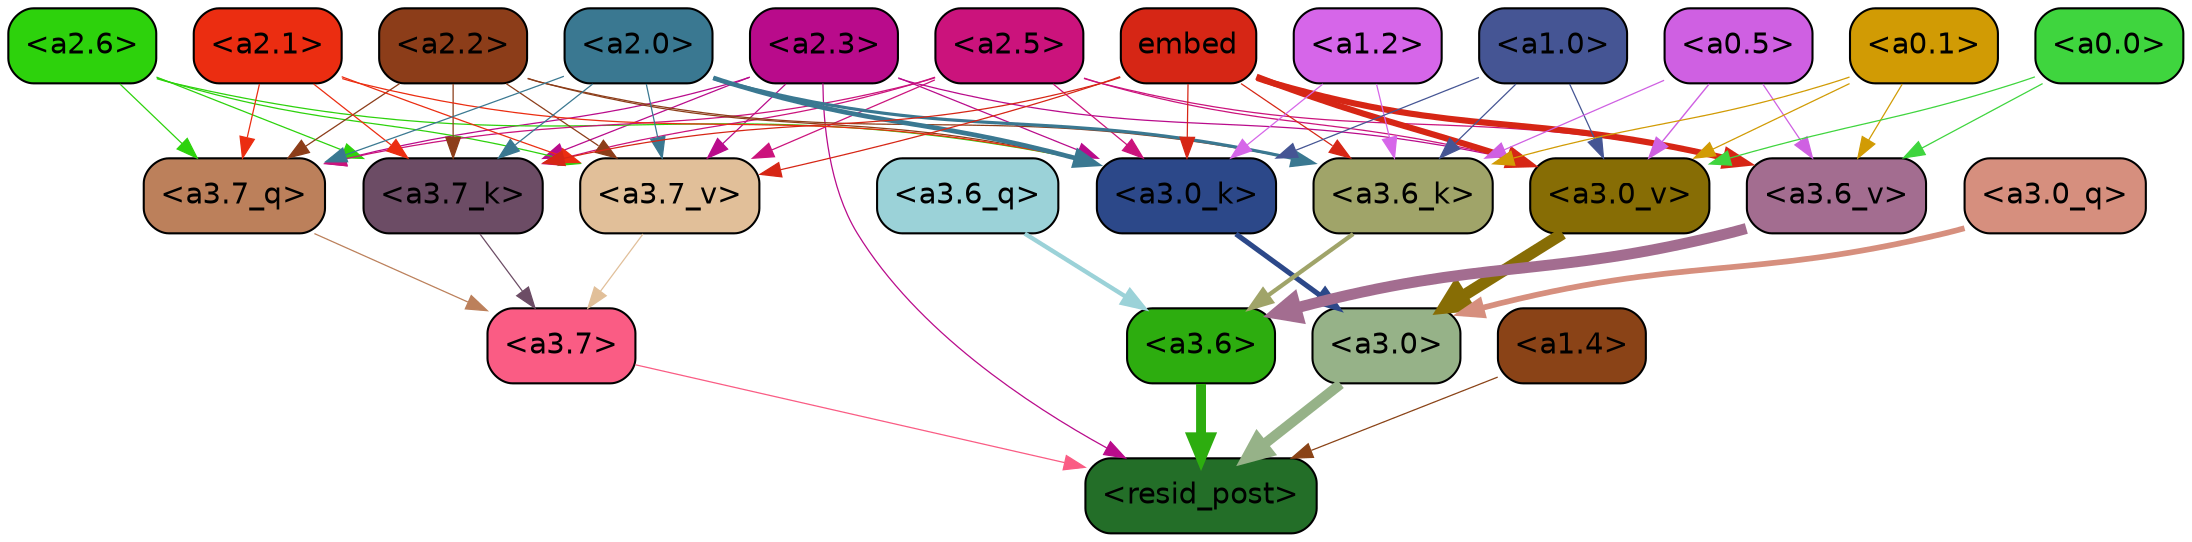 strict digraph "" {
	graph [bgcolor=transparent,
		layout=dot,
		overlap=false,
		splines=true
	];
	"<a3.7>"	[color=black,
		fillcolor="#fa5c84",
		fontname=Helvetica,
		shape=box,
		style="filled, rounded"];
	"<resid_post>"	[color=black,
		fillcolor="#236e28",
		fontname=Helvetica,
		shape=box,
		style="filled, rounded"];
	"<a3.7>" -> "<resid_post>"	[color="#fa5c84",
		penwidth=0.6];
	"<a3.6>"	[color=black,
		fillcolor="#2dad0f",
		fontname=Helvetica,
		shape=box,
		style="filled, rounded"];
	"<a3.6>" -> "<resid_post>"	[color="#2dad0f",
		penwidth=4.753257989883423];
	"<a3.0>"	[color=black,
		fillcolor="#96b288",
		fontname=Helvetica,
		shape=box,
		style="filled, rounded"];
	"<a3.0>" -> "<resid_post>"	[color="#96b288",
		penwidth=4.90053927898407];
	"<a2.3>"	[color=black,
		fillcolor="#b90b8b",
		fontname=Helvetica,
		shape=box,
		style="filled, rounded"];
	"<a2.3>" -> "<resid_post>"	[color="#b90b8b",
		penwidth=0.6];
	"<a3.7_q>"	[color=black,
		fillcolor="#bc805b",
		fontname=Helvetica,
		shape=box,
		style="filled, rounded"];
	"<a2.3>" -> "<a3.7_q>"	[color="#b90b8b",
		penwidth=0.6];
	"<a3.7_k>"	[color=black,
		fillcolor="#6c4c65",
		fontname=Helvetica,
		shape=box,
		style="filled, rounded"];
	"<a2.3>" -> "<a3.7_k>"	[color="#b90b8b",
		penwidth=0.6];
	"<a3.0_k>"	[color=black,
		fillcolor="#2c4889",
		fontname=Helvetica,
		shape=box,
		style="filled, rounded"];
	"<a2.3>" -> "<a3.0_k>"	[color="#b90b8b",
		penwidth=0.6];
	"<a3.7_v>"	[color=black,
		fillcolor="#e1bf99",
		fontname=Helvetica,
		shape=box,
		style="filled, rounded"];
	"<a2.3>" -> "<a3.7_v>"	[color="#b90b8b",
		penwidth=0.6];
	"<a3.0_v>"	[color=black,
		fillcolor="#876d05",
		fontname=Helvetica,
		shape=box,
		style="filled, rounded"];
	"<a2.3>" -> "<a3.0_v>"	[color="#b90b8b",
		penwidth=0.6];
	"<a1.4>"	[color=black,
		fillcolor="#8a4317",
		fontname=Helvetica,
		shape=box,
		style="filled, rounded"];
	"<a1.4>" -> "<resid_post>"	[color="#8a4317",
		penwidth=0.6];
	"<a3.7_q>" -> "<a3.7>"	[color="#bc805b",
		penwidth=0.6];
	"<a3.6_q>"	[color=black,
		fillcolor="#9bd2d8",
		fontname=Helvetica,
		shape=box,
		style="filled, rounded"];
	"<a3.6_q>" -> "<a3.6>"	[color="#9bd2d8",
		penwidth=2.091020345687866];
	"<a3.0_q>"	[color=black,
		fillcolor="#d68f7e",
		fontname=Helvetica,
		shape=box,
		style="filled, rounded"];
	"<a3.0_q>" -> "<a3.0>"	[color="#d68f7e",
		penwidth=2.7421876192092896];
	"<a3.7_k>" -> "<a3.7>"	[color="#6c4c65",
		penwidth=0.6];
	"<a3.6_k>"	[color=black,
		fillcolor="#a0a469",
		fontname=Helvetica,
		shape=box,
		style="filled, rounded"];
	"<a3.6_k>" -> "<a3.6>"	[color="#a0a469",
		penwidth=2.048597991466522];
	"<a3.0_k>" -> "<a3.0>"	[color="#2c4889",
		penwidth=2.476402521133423];
	"<a3.7_v>" -> "<a3.7>"	[color="#e1bf99",
		penwidth=0.6];
	"<a3.6_v>"	[color=black,
		fillcolor="#a36d90",
		fontname=Helvetica,
		shape=box,
		style="filled, rounded"];
	"<a3.6_v>" -> "<a3.6>"	[color="#a36d90",
		penwidth=5.2550448179244995];
	"<a3.0_v>" -> "<a3.0>"	[color="#876d05",
		penwidth=5.652270674705505];
	"<a2.6>"	[color=black,
		fillcolor="#2dd20c",
		fontname=Helvetica,
		shape=box,
		style="filled, rounded"];
	"<a2.6>" -> "<a3.7_q>"	[color="#2dd20c",
		penwidth=0.6];
	"<a2.6>" -> "<a3.7_k>"	[color="#2dd20c",
		penwidth=0.6];
	"<a2.6>" -> "<a3.0_k>"	[color="#2dd20c",
		penwidth=0.6];
	"<a2.6>" -> "<a3.7_v>"	[color="#2dd20c",
		penwidth=0.6];
	"<a2.5>"	[color=black,
		fillcolor="#cb137c",
		fontname=Helvetica,
		shape=box,
		style="filled, rounded"];
	"<a2.5>" -> "<a3.7_q>"	[color="#cb137c",
		penwidth=0.6];
	"<a2.5>" -> "<a3.7_k>"	[color="#cb137c",
		penwidth=0.6];
	"<a2.5>" -> "<a3.0_k>"	[color="#cb137c",
		penwidth=0.6];
	"<a2.5>" -> "<a3.7_v>"	[color="#cb137c",
		penwidth=0.6];
	"<a2.5>" -> "<a3.6_v>"	[color="#cb137c",
		penwidth=0.6];
	"<a2.5>" -> "<a3.0_v>"	[color="#cb137c",
		penwidth=0.6];
	"<a2.2>"	[color=black,
		fillcolor="#8c3d19",
		fontname=Helvetica,
		shape=box,
		style="filled, rounded"];
	"<a2.2>" -> "<a3.7_q>"	[color="#8c3d19",
		penwidth=0.6];
	"<a2.2>" -> "<a3.7_k>"	[color="#8c3d19",
		penwidth=0.6];
	"<a2.2>" -> "<a3.6_k>"	[color="#8c3d19",
		penwidth=0.6];
	"<a2.2>" -> "<a3.0_k>"	[color="#8c3d19",
		penwidth=0.6];
	"<a2.2>" -> "<a3.7_v>"	[color="#8c3d19",
		penwidth=0.6];
	"<a2.1>"	[color=black,
		fillcolor="#eb2d11",
		fontname=Helvetica,
		shape=box,
		style="filled, rounded"];
	"<a2.1>" -> "<a3.7_q>"	[color="#eb2d11",
		penwidth=0.6];
	"<a2.1>" -> "<a3.7_k>"	[color="#eb2d11",
		penwidth=0.6];
	"<a2.1>" -> "<a3.0_k>"	[color="#eb2d11",
		penwidth=0.6];
	"<a2.1>" -> "<a3.7_v>"	[color="#eb2d11",
		penwidth=0.6];
	"<a2.0>"	[color=black,
		fillcolor="#3a7891",
		fontname=Helvetica,
		shape=box,
		style="filled, rounded"];
	"<a2.0>" -> "<a3.7_q>"	[color="#3a7891",
		penwidth=0.6];
	"<a2.0>" -> "<a3.7_k>"	[color="#3a7891",
		penwidth=0.6];
	"<a2.0>" -> "<a3.6_k>"	[color="#3a7891",
		penwidth=1.5290023684501648];
	"<a2.0>" -> "<a3.0_k>"	[color="#3a7891",
		penwidth=2.2635570764541626];
	"<a2.0>" -> "<a3.7_v>"	[color="#3a7891",
		penwidth=0.6];
	embed	[color=black,
		fillcolor="#d62615",
		fontname=Helvetica,
		shape=box,
		style="filled, rounded"];
	embed -> "<a3.7_k>"	[color="#d62615",
		penwidth=0.6];
	embed -> "<a3.6_k>"	[color="#d62615",
		penwidth=0.6];
	embed -> "<a3.0_k>"	[color="#d62615",
		penwidth=0.6];
	embed -> "<a3.7_v>"	[color="#d62615",
		penwidth=0.6];
	embed -> "<a3.6_v>"	[color="#d62615",
		penwidth=2.9556376338005066];
	embed -> "<a3.0_v>"	[color="#d62615",
		penwidth=2.972973108291626];
	"<a1.2>"	[color=black,
		fillcolor="#d666e9",
		fontname=Helvetica,
		shape=box,
		style="filled, rounded"];
	"<a1.2>" -> "<a3.6_k>"	[color="#d666e9",
		penwidth=0.6];
	"<a1.2>" -> "<a3.0_k>"	[color="#d666e9",
		penwidth=0.6];
	"<a1.0>"	[color=black,
		fillcolor="#455594",
		fontname=Helvetica,
		shape=box,
		style="filled, rounded"];
	"<a1.0>" -> "<a3.6_k>"	[color="#455594",
		penwidth=0.6];
	"<a1.0>" -> "<a3.0_k>"	[color="#455594",
		penwidth=0.6];
	"<a1.0>" -> "<a3.0_v>"	[color="#455594",
		penwidth=0.6];
	"<a0.5>"	[color=black,
		fillcolor="#cf60e2",
		fontname=Helvetica,
		shape=box,
		style="filled, rounded"];
	"<a0.5>" -> "<a3.6_k>"	[color="#cf60e2",
		penwidth=0.6];
	"<a0.5>" -> "<a3.6_v>"	[color="#cf60e2",
		penwidth=0.6];
	"<a0.5>" -> "<a3.0_v>"	[color="#cf60e2",
		penwidth=0.6790935099124908];
	"<a0.1>"	[color=black,
		fillcolor="#d19b04",
		fontname=Helvetica,
		shape=box,
		style="filled, rounded"];
	"<a0.1>" -> "<a3.6_k>"	[color="#d19b04",
		penwidth=0.6];
	"<a0.1>" -> "<a3.6_v>"	[color="#d19b04",
		penwidth=0.6];
	"<a0.1>" -> "<a3.0_v>"	[color="#d19b04",
		penwidth=0.6];
	"<a0.0>"	[color=black,
		fillcolor="#3fd53e",
		fontname=Helvetica,
		shape=box,
		style="filled, rounded"];
	"<a0.0>" -> "<a3.6_v>"	[color="#3fd53e",
		penwidth=0.6];
	"<a0.0>" -> "<a3.0_v>"	[color="#3fd53e",
		penwidth=0.6];
}
